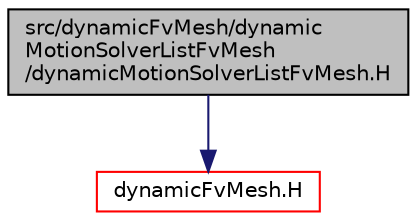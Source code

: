 digraph "src/dynamicFvMesh/dynamicMotionSolverListFvMesh/dynamicMotionSolverListFvMesh.H"
{
  bgcolor="transparent";
  edge [fontname="Helvetica",fontsize="10",labelfontname="Helvetica",labelfontsize="10"];
  node [fontname="Helvetica",fontsize="10",shape=record];
  Node1 [label="src/dynamicFvMesh/dynamic\lMotionSolverListFvMesh\l/dynamicMotionSolverListFvMesh.H",height=0.2,width=0.4,color="black", fillcolor="grey75", style="filled" fontcolor="black"];
  Node1 -> Node2 [color="midnightblue",fontsize="10",style="solid",fontname="Helvetica"];
  Node2 [label="dynamicFvMesh.H",height=0.2,width=0.4,color="red",URL="$dynamicFvMesh_8H.html"];
}

